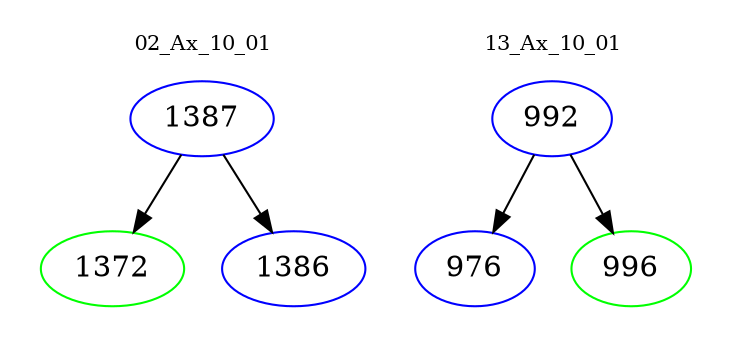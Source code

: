 digraph{
subgraph cluster_0 {
color = white
label = "02_Ax_10_01";
fontsize=10;
T0_1387 [label="1387", color="blue"]
T0_1387 -> T0_1372 [color="black"]
T0_1372 [label="1372", color="green"]
T0_1387 -> T0_1386 [color="black"]
T0_1386 [label="1386", color="blue"]
}
subgraph cluster_1 {
color = white
label = "13_Ax_10_01";
fontsize=10;
T1_992 [label="992", color="blue"]
T1_992 -> T1_976 [color="black"]
T1_976 [label="976", color="blue"]
T1_992 -> T1_996 [color="black"]
T1_996 [label="996", color="green"]
}
}
